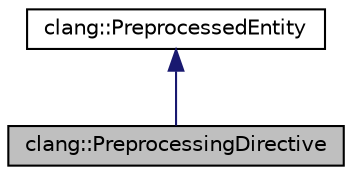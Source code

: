 digraph "clang::PreprocessingDirective"
{
 // LATEX_PDF_SIZE
  bgcolor="transparent";
  edge [fontname="Helvetica",fontsize="10",labelfontname="Helvetica",labelfontsize="10"];
  node [fontname="Helvetica",fontsize="10",shape=record];
  Node1 [label="clang::PreprocessingDirective",height=0.2,width=0.4,color="black", fillcolor="grey75", style="filled", fontcolor="black",tooltip="Records the presence of a preprocessor directive."];
  Node2 -> Node1 [dir="back",color="midnightblue",fontsize="10",style="solid",fontname="Helvetica"];
  Node2 [label="clang::PreprocessedEntity",height=0.2,width=0.4,color="black",URL="$classclang_1_1PreprocessedEntity.html",tooltip="Base class that describes a preprocessed entity, which may be a preprocessor directive or macro expan..."];
}
